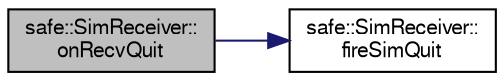 digraph "safe::SimReceiver::onRecvQuit"
{
  bgcolor="transparent";
  edge [fontname="FreeSans",fontsize="10",labelfontname="FreeSans",labelfontsize="10"];
  node [fontname="FreeSans",fontsize="10",shape=record];
  rankdir="LR";
  Node1 [label="safe::SimReceiver::\lonRecvQuit",height=0.2,width=0.4,color="black", fillcolor="grey75", style="filled" fontcolor="black"];
  Node1 -> Node2 [color="midnightblue",fontsize="10",style="solid",fontname="FreeSans"];
  Node2 [label="safe::SimReceiver::\lfireSimQuit",height=0.2,width=0.4,color="black",URL="$classsafe_1_1SimReceiver.html#a3181c1e8a89824f10065113b73221bf4"];
}
